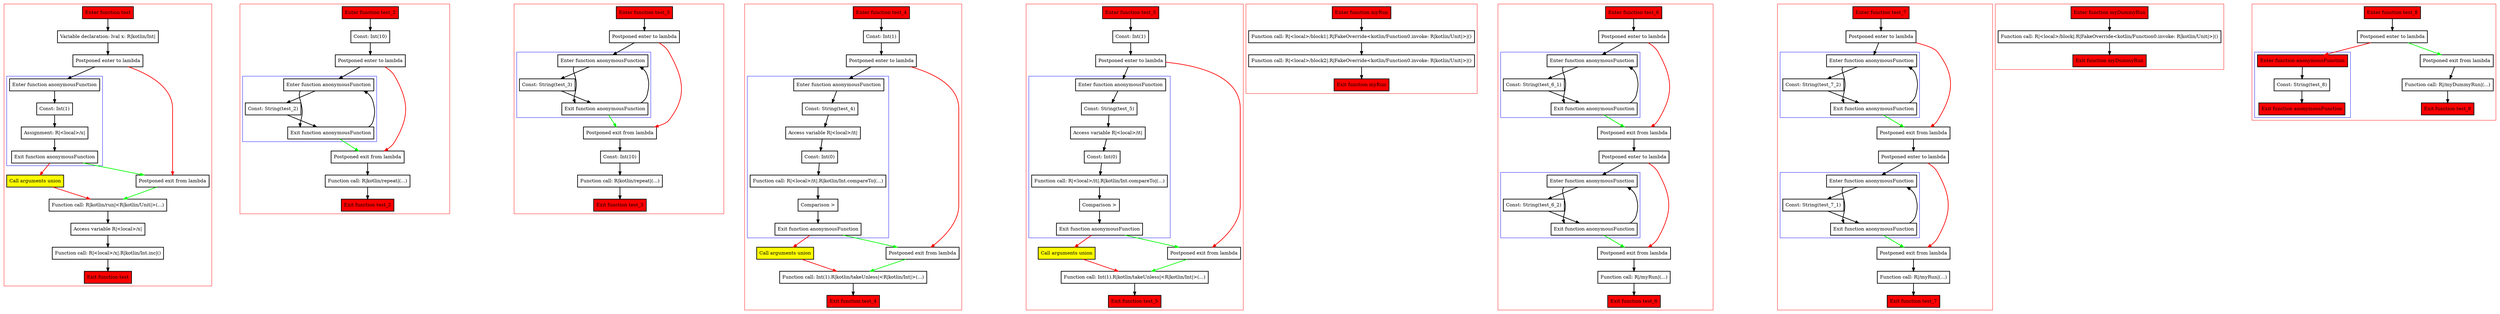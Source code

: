 digraph callsInPlace_kt {
    graph [nodesep=3]
    node [shape=box penwidth=2]
    edge [penwidth=2]

    subgraph cluster_0 {
        color=red
        0 [label="Enter function test" style="filled" fillcolor=red];
        2 [label="Variable declaration: lval x: R|kotlin/Int|"];
        3 [label="Postponed enter to lambda"];
        subgraph cluster_1 {
            color=blue
            5 [label="Enter function anonymousFunction"];
            7 [label="Const: Int(1)"];
            8 [label="Assignment: R|<local>/x|"];
            6 [label="Exit function anonymousFunction"];
        }
        10 [label="Call arguments union" style="filled" fillcolor=yellow];
        4 [label="Postponed exit from lambda"];
        9 [label="Function call: R|kotlin/run|<R|kotlin/Unit|>(...)"];
        11 [label="Access variable R|<local>/x|"];
        12 [label="Function call: R|<local>/x|.R|kotlin/Int.inc|()"];
        1 [label="Exit function test" style="filled" fillcolor=red];
    }
    0 -> {2};
    2 -> {3};
    3 -> {5};
    3 -> {4} [color=red];
    4 -> {9} [color=green];
    5 -> {7};
    6 -> {4} [color=green];
    6 -> {10} [color=red];
    7 -> {8};
    8 -> {6};
    9 -> {11};
    10 -> {9} [color=red];
    11 -> {12};
    12 -> {1};

    subgraph cluster_2 {
        color=red
        13 [label="Enter function test_2" style="filled" fillcolor=red];
        15 [label="Const: Int(10)"];
        16 [label="Postponed enter to lambda"];
        subgraph cluster_3 {
            color=blue
            18 [label="Enter function anonymousFunction"];
            20 [label="Const: String(test_2)"];
            19 [label="Exit function anonymousFunction"];
        }
        17 [label="Postponed exit from lambda"];
        21 [label="Function call: R|kotlin/repeat|(...)"];
        14 [label="Exit function test_2" style="filled" fillcolor=red];
    }
    13 -> {15};
    15 -> {16};
    16 -> {18};
    16 -> {17} [color=red];
    17 -> {21};
    18 -> {19 20};
    19 -> {18};
    19 -> {17} [color=green];
    20 -> {19};
    21 -> {14};

    subgraph cluster_4 {
        color=red
        22 [label="Enter function test_3" style="filled" fillcolor=red];
        24 [label="Postponed enter to lambda"];
        subgraph cluster_5 {
            color=blue
            27 [label="Enter function anonymousFunction"];
            29 [label="Const: String(test_3)"];
            28 [label="Exit function anonymousFunction"];
        }
        25 [label="Postponed exit from lambda"];
        26 [label="Const: Int(10)"];
        30 [label="Function call: R|kotlin/repeat|(...)"];
        23 [label="Exit function test_3" style="filled" fillcolor=red];
    }
    22 -> {24};
    24 -> {27};
    24 -> {25} [color=red];
    25 -> {26};
    26 -> {30};
    27 -> {28 29};
    28 -> {27};
    28 -> {25} [color=green];
    29 -> {28};
    30 -> {23};

    subgraph cluster_6 {
        color=red
        31 [label="Enter function test_4" style="filled" fillcolor=red];
        33 [label="Const: Int(1)"];
        34 [label="Postponed enter to lambda"];
        subgraph cluster_7 {
            color=blue
            36 [label="Enter function anonymousFunction"];
            38 [label="Const: String(test_4)"];
            39 [label="Access variable R|<local>/it|"];
            40 [label="Const: Int(0)"];
            41 [label="Function call: R|<local>/it|.R|kotlin/Int.compareTo|(...)"];
            42 [label="Comparison >"];
            37 [label="Exit function anonymousFunction"];
        }
        44 [label="Call arguments union" style="filled" fillcolor=yellow];
        35 [label="Postponed exit from lambda"];
        43 [label="Function call: Int(1).R|kotlin/takeUnless|<R|kotlin/Int|>(...)"];
        32 [label="Exit function test_4" style="filled" fillcolor=red];
    }
    31 -> {33};
    33 -> {34};
    34 -> {36};
    34 -> {35} [color=red];
    35 -> {43} [color=green];
    36 -> {38};
    37 -> {35} [color=green];
    37 -> {44} [color=red];
    38 -> {39};
    39 -> {40};
    40 -> {41};
    41 -> {42};
    42 -> {37};
    43 -> {32};
    44 -> {43} [color=red];

    subgraph cluster_8 {
        color=red
        45 [label="Enter function test_5" style="filled" fillcolor=red];
        47 [label="Const: Int(1)"];
        48 [label="Postponed enter to lambda"];
        subgraph cluster_9 {
            color=blue
            50 [label="Enter function anonymousFunction"];
            52 [label="Const: String(test_5)"];
            53 [label="Access variable R|<local>/it|"];
            54 [label="Const: Int(0)"];
            55 [label="Function call: R|<local>/it|.R|kotlin/Int.compareTo|(...)"];
            56 [label="Comparison >"];
            51 [label="Exit function anonymousFunction"];
        }
        58 [label="Call arguments union" style="filled" fillcolor=yellow];
        49 [label="Postponed exit from lambda"];
        57 [label="Function call: Int(1).R|kotlin/takeUnless|<R|kotlin/Int|>(...)"];
        46 [label="Exit function test_5" style="filled" fillcolor=red];
    }
    45 -> {47};
    47 -> {48};
    48 -> {50};
    48 -> {49} [color=red];
    49 -> {57} [color=green];
    50 -> {52};
    51 -> {49} [color=green];
    51 -> {58} [color=red];
    52 -> {53};
    53 -> {54};
    54 -> {55};
    55 -> {56};
    56 -> {51};
    57 -> {46};
    58 -> {57} [color=red];

    subgraph cluster_10 {
        color=red
        59 [label="Enter function myRun" style="filled" fillcolor=red];
        61 [label="Function call: R|<local>/block1|.R|FakeOverride<kotlin/Function0.invoke: R|kotlin/Unit|>|()"];
        62 [label="Function call: R|<local>/block2|.R|FakeOverride<kotlin/Function0.invoke: R|kotlin/Unit|>|()"];
        60 [label="Exit function myRun" style="filled" fillcolor=red];
    }
    59 -> {61};
    61 -> {62};
    62 -> {60};

    subgraph cluster_11 {
        color=red
        63 [label="Enter function test_6" style="filled" fillcolor=red];
        65 [label="Postponed enter to lambda"];
        subgraph cluster_12 {
            color=blue
            69 [label="Enter function anonymousFunction"];
            71 [label="Const: String(test_6_1)"];
            70 [label="Exit function anonymousFunction"];
        }
        66 [label="Postponed exit from lambda"];
        67 [label="Postponed enter to lambda"];
        subgraph cluster_13 {
            color=blue
            72 [label="Enter function anonymousFunction"];
            74 [label="Const: String(test_6_2)"];
            73 [label="Exit function anonymousFunction"];
        }
        68 [label="Postponed exit from lambda"];
        75 [label="Function call: R|/myRun|(...)"];
        64 [label="Exit function test_6" style="filled" fillcolor=red];
    }
    63 -> {65};
    65 -> {69};
    65 -> {66} [color=red];
    66 -> {67};
    67 -> {72};
    67 -> {68} [color=red];
    68 -> {75};
    69 -> {70 71};
    70 -> {69};
    70 -> {66} [color=green];
    71 -> {70};
    72 -> {73 74};
    73 -> {72};
    73 -> {68} [color=green];
    74 -> {73};
    75 -> {64};

    subgraph cluster_14 {
        color=red
        76 [label="Enter function test_7" style="filled" fillcolor=red];
        78 [label="Postponed enter to lambda"];
        subgraph cluster_15 {
            color=blue
            82 [label="Enter function anonymousFunction"];
            84 [label="Const: String(test_7_2)"];
            83 [label="Exit function anonymousFunction"];
        }
        79 [label="Postponed exit from lambda"];
        80 [label="Postponed enter to lambda"];
        subgraph cluster_16 {
            color=blue
            85 [label="Enter function anonymousFunction"];
            87 [label="Const: String(test_7_1)"];
            86 [label="Exit function anonymousFunction"];
        }
        81 [label="Postponed exit from lambda"];
        88 [label="Function call: R|/myRun|(...)"];
        77 [label="Exit function test_7" style="filled" fillcolor=red];
    }
    76 -> {78};
    78 -> {82};
    78 -> {79} [color=red];
    79 -> {80};
    80 -> {85};
    80 -> {81} [color=red];
    81 -> {88};
    82 -> {83 84};
    83 -> {82};
    83 -> {79} [color=green];
    84 -> {83};
    85 -> {86 87};
    86 -> {85};
    86 -> {81} [color=green];
    87 -> {86};
    88 -> {77};

    subgraph cluster_17 {
        color=red
        89 [label="Enter function myDummyRun" style="filled" fillcolor=red];
        91 [label="Function call: R|<local>/block|.R|FakeOverride<kotlin/Function0.invoke: R|kotlin/Unit|>|()"];
        90 [label="Exit function myDummyRun" style="filled" fillcolor=red];
    }
    89 -> {91};
    91 -> {90};

    subgraph cluster_18 {
        color=red
        92 [label="Enter function test_8" style="filled" fillcolor=red];
        94 [label="Postponed enter to lambda"];
        subgraph cluster_19 {
            color=blue
            97 [label="Enter function anonymousFunction" style="filled" fillcolor=red];
            99 [label="Const: String(test_8)"];
            98 [label="Exit function anonymousFunction" style="filled" fillcolor=red];
        }
        95 [label="Postponed exit from lambda"];
        96 [label="Function call: R|/myDummyRun|(...)"];
        93 [label="Exit function test_8" style="filled" fillcolor=red];
    }
    92 -> {94};
    94 -> {95 95} [color=green];
    94 -> {97} [color=red];
    95 -> {96};
    96 -> {93};
    97 -> {99};
    99 -> {98};

}
